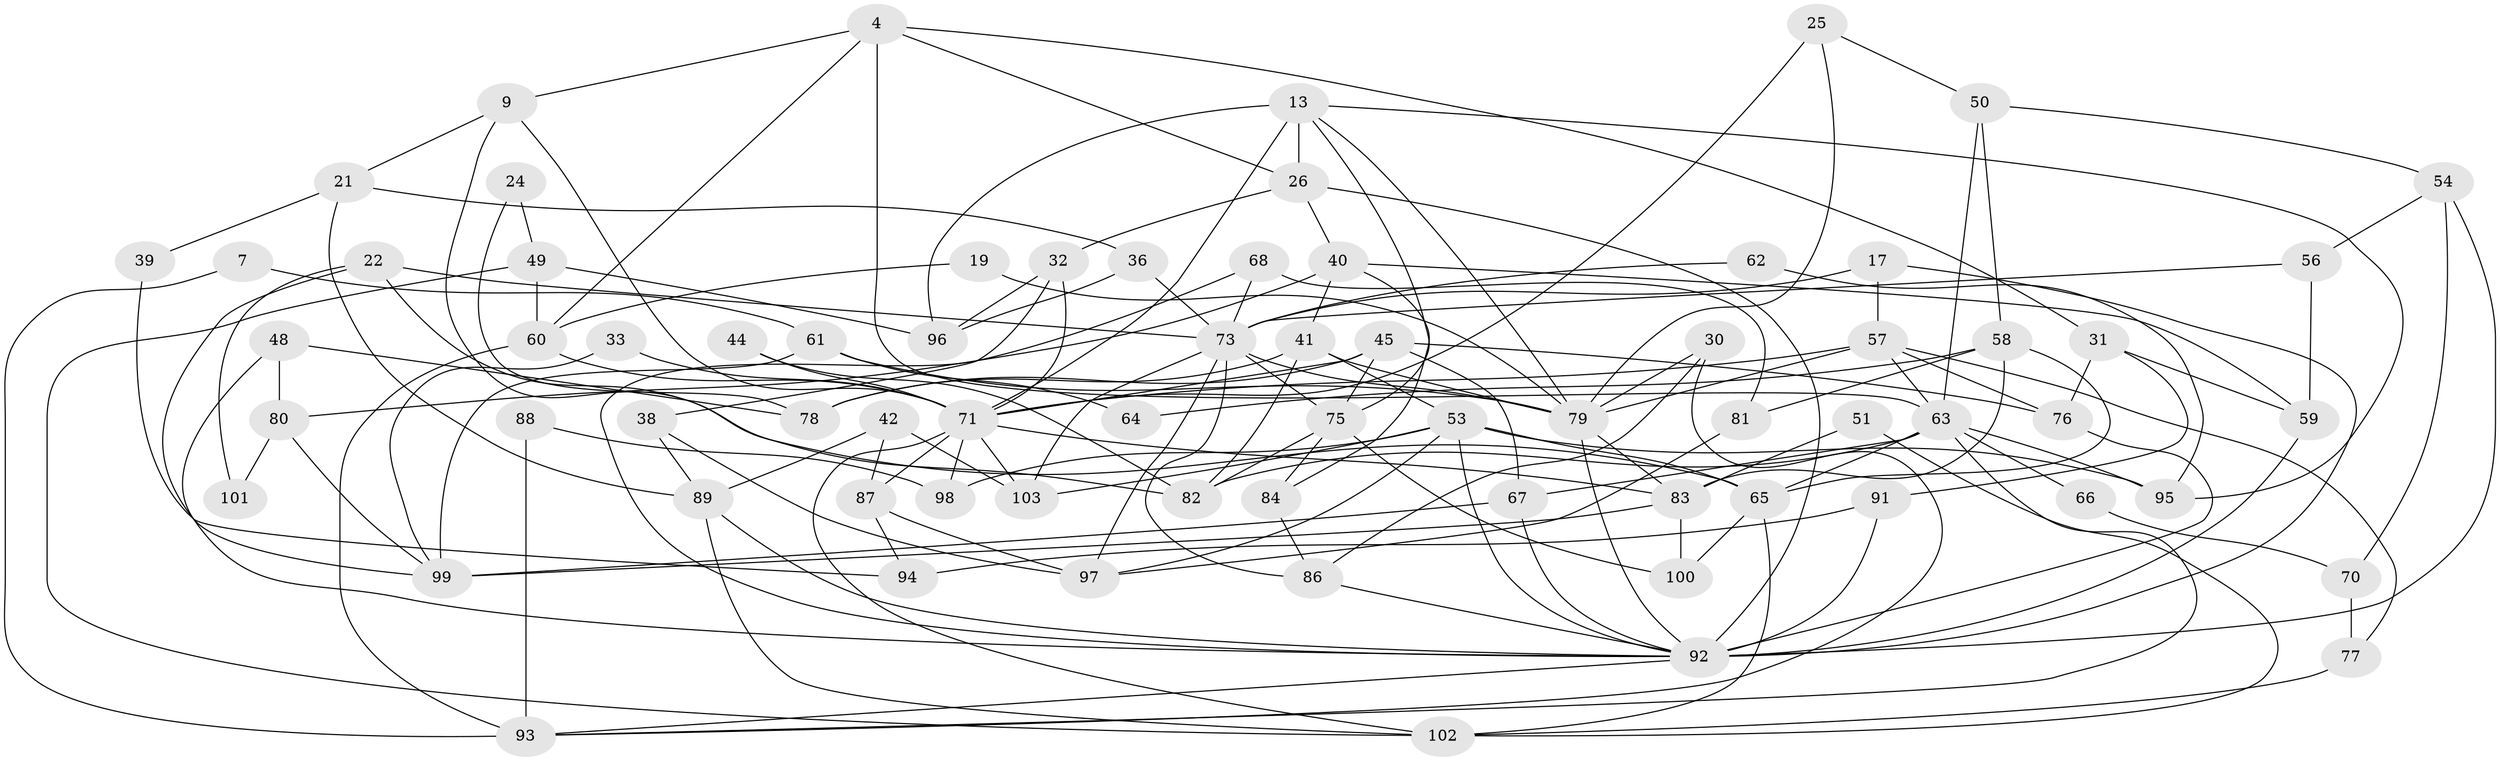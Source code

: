 // original degree distribution, {4: 0.23300970873786409, 5: 0.14563106796116504, 3: 0.2621359223300971, 2: 0.18446601941747573, 7: 0.04854368932038835, 8: 0.02912621359223301, 6: 0.08737864077669903, 9: 0.009708737864077669}
// Generated by graph-tools (version 1.1) at 2025/54/03/04/25 21:54:54]
// undirected, 72 vertices, 157 edges
graph export_dot {
graph [start="1"]
  node [color=gray90,style=filled];
  4;
  7;
  9;
  13;
  17;
  19;
  21;
  22;
  24;
  25;
  26 [super="+11"];
  30;
  31;
  32;
  33;
  36;
  38;
  39;
  40;
  41 [super="+5"];
  42;
  44;
  45 [super="+8+29"];
  48;
  49;
  50;
  51;
  53 [super="+37+23"];
  54;
  56 [super="+12"];
  57;
  58;
  59;
  60 [super="+46"];
  61;
  62;
  63 [super="+2"];
  64;
  65;
  66;
  67 [super="+18+55"];
  68;
  70;
  71 [super="+3+34+27"];
  73 [super="+52+72"];
  75;
  76 [super="+47"];
  77;
  78 [super="+6"];
  79 [super="+15+35"];
  80;
  81;
  82 [super="+1"];
  83;
  84 [super="+14"];
  86;
  87;
  88;
  89;
  91;
  92 [super="+74+85+43"];
  93 [super="+20"];
  94;
  95;
  96 [super="+28"];
  97;
  98;
  99 [super="+90"];
  100;
  101;
  102;
  103;
  4 -- 63;
  4 -- 9;
  4 -- 31;
  4 -- 60;
  4 -- 26;
  7 -- 61;
  7 -- 93;
  9 -- 21;
  9 -- 82;
  9 -- 71;
  13 -- 75;
  13 -- 95;
  13 -- 96 [weight=2];
  13 -- 71;
  13 -- 79;
  13 -- 26;
  17 -- 57;
  17 -- 73;
  17 -- 92;
  19 -- 60;
  19 -- 79;
  21 -- 89;
  21 -- 36;
  21 -- 39;
  22 -- 65;
  22 -- 99;
  22 -- 101;
  22 -- 73;
  24 -- 49;
  24 -- 78;
  25 -- 50;
  25 -- 71;
  25 -- 79;
  26 -- 92;
  26 -- 32;
  26 -- 40;
  30 -- 86;
  30 -- 93;
  30 -- 79;
  31 -- 76;
  31 -- 59;
  31 -- 91;
  32 -- 38;
  32 -- 71;
  32 -- 96;
  33 -- 99;
  33 -- 71;
  36 -- 96;
  36 -- 73;
  38 -- 89;
  38 -- 97;
  39 -- 94;
  40 -- 59;
  40 -- 41 [weight=2];
  40 -- 80;
  40 -- 84;
  41 -- 53;
  41 -- 78;
  41 -- 82;
  41 -- 79;
  42 -- 87;
  42 -- 103;
  42 -- 89;
  44 -- 82;
  44 -- 71;
  45 -- 75;
  45 -- 76 [weight=2];
  45 -- 67;
  45 -- 71;
  45 -- 78;
  48 -- 92;
  48 -- 80;
  48 -- 78;
  49 -- 102;
  49 -- 96;
  49 -- 60;
  50 -- 63;
  50 -- 54;
  50 -- 58;
  51 -- 83;
  51 -- 102;
  53 -- 97;
  53 -- 65;
  53 -- 98;
  53 -- 103;
  53 -- 95;
  53 -- 92;
  54 -- 70;
  54 -- 92;
  54 -- 56;
  56 -- 73;
  56 -- 59;
  57 -- 71 [weight=2];
  57 -- 76 [weight=2];
  57 -- 77;
  57 -- 63;
  57 -- 79;
  58 -- 83;
  58 -- 64;
  58 -- 65;
  58 -- 81;
  59 -- 92;
  60 -- 93 [weight=2];
  60 -- 71 [weight=2];
  61 -- 99;
  61 -- 64;
  61 -- 79;
  62 -- 95;
  62 -- 73;
  63 -- 65;
  63 -- 66;
  63 -- 95;
  63 -- 82;
  63 -- 67 [weight=2];
  63 -- 93;
  65 -- 100;
  65 -- 102;
  66 -- 70;
  67 -- 99;
  67 -- 92 [weight=2];
  68 -- 81;
  68 -- 92;
  68 -- 73;
  70 -- 77;
  71 -- 103;
  71 -- 98;
  71 -- 102;
  71 -- 83 [weight=2];
  71 -- 87;
  73 -- 97;
  73 -- 103;
  73 -- 86;
  73 -- 79 [weight=2];
  73 -- 75;
  75 -- 82;
  75 -- 100;
  75 -- 84;
  76 -- 92 [weight=4];
  77 -- 102;
  79 -- 83 [weight=2];
  79 -- 92 [weight=2];
  80 -- 99;
  80 -- 101;
  81 -- 97;
  83 -- 99 [weight=2];
  83 -- 100;
  84 -- 86;
  86 -- 92;
  87 -- 97;
  87 -- 94;
  88 -- 98;
  88 -- 93;
  89 -- 102;
  89 -- 92;
  91 -- 94;
  91 -- 92 [weight=2];
  92 -- 93;
}
